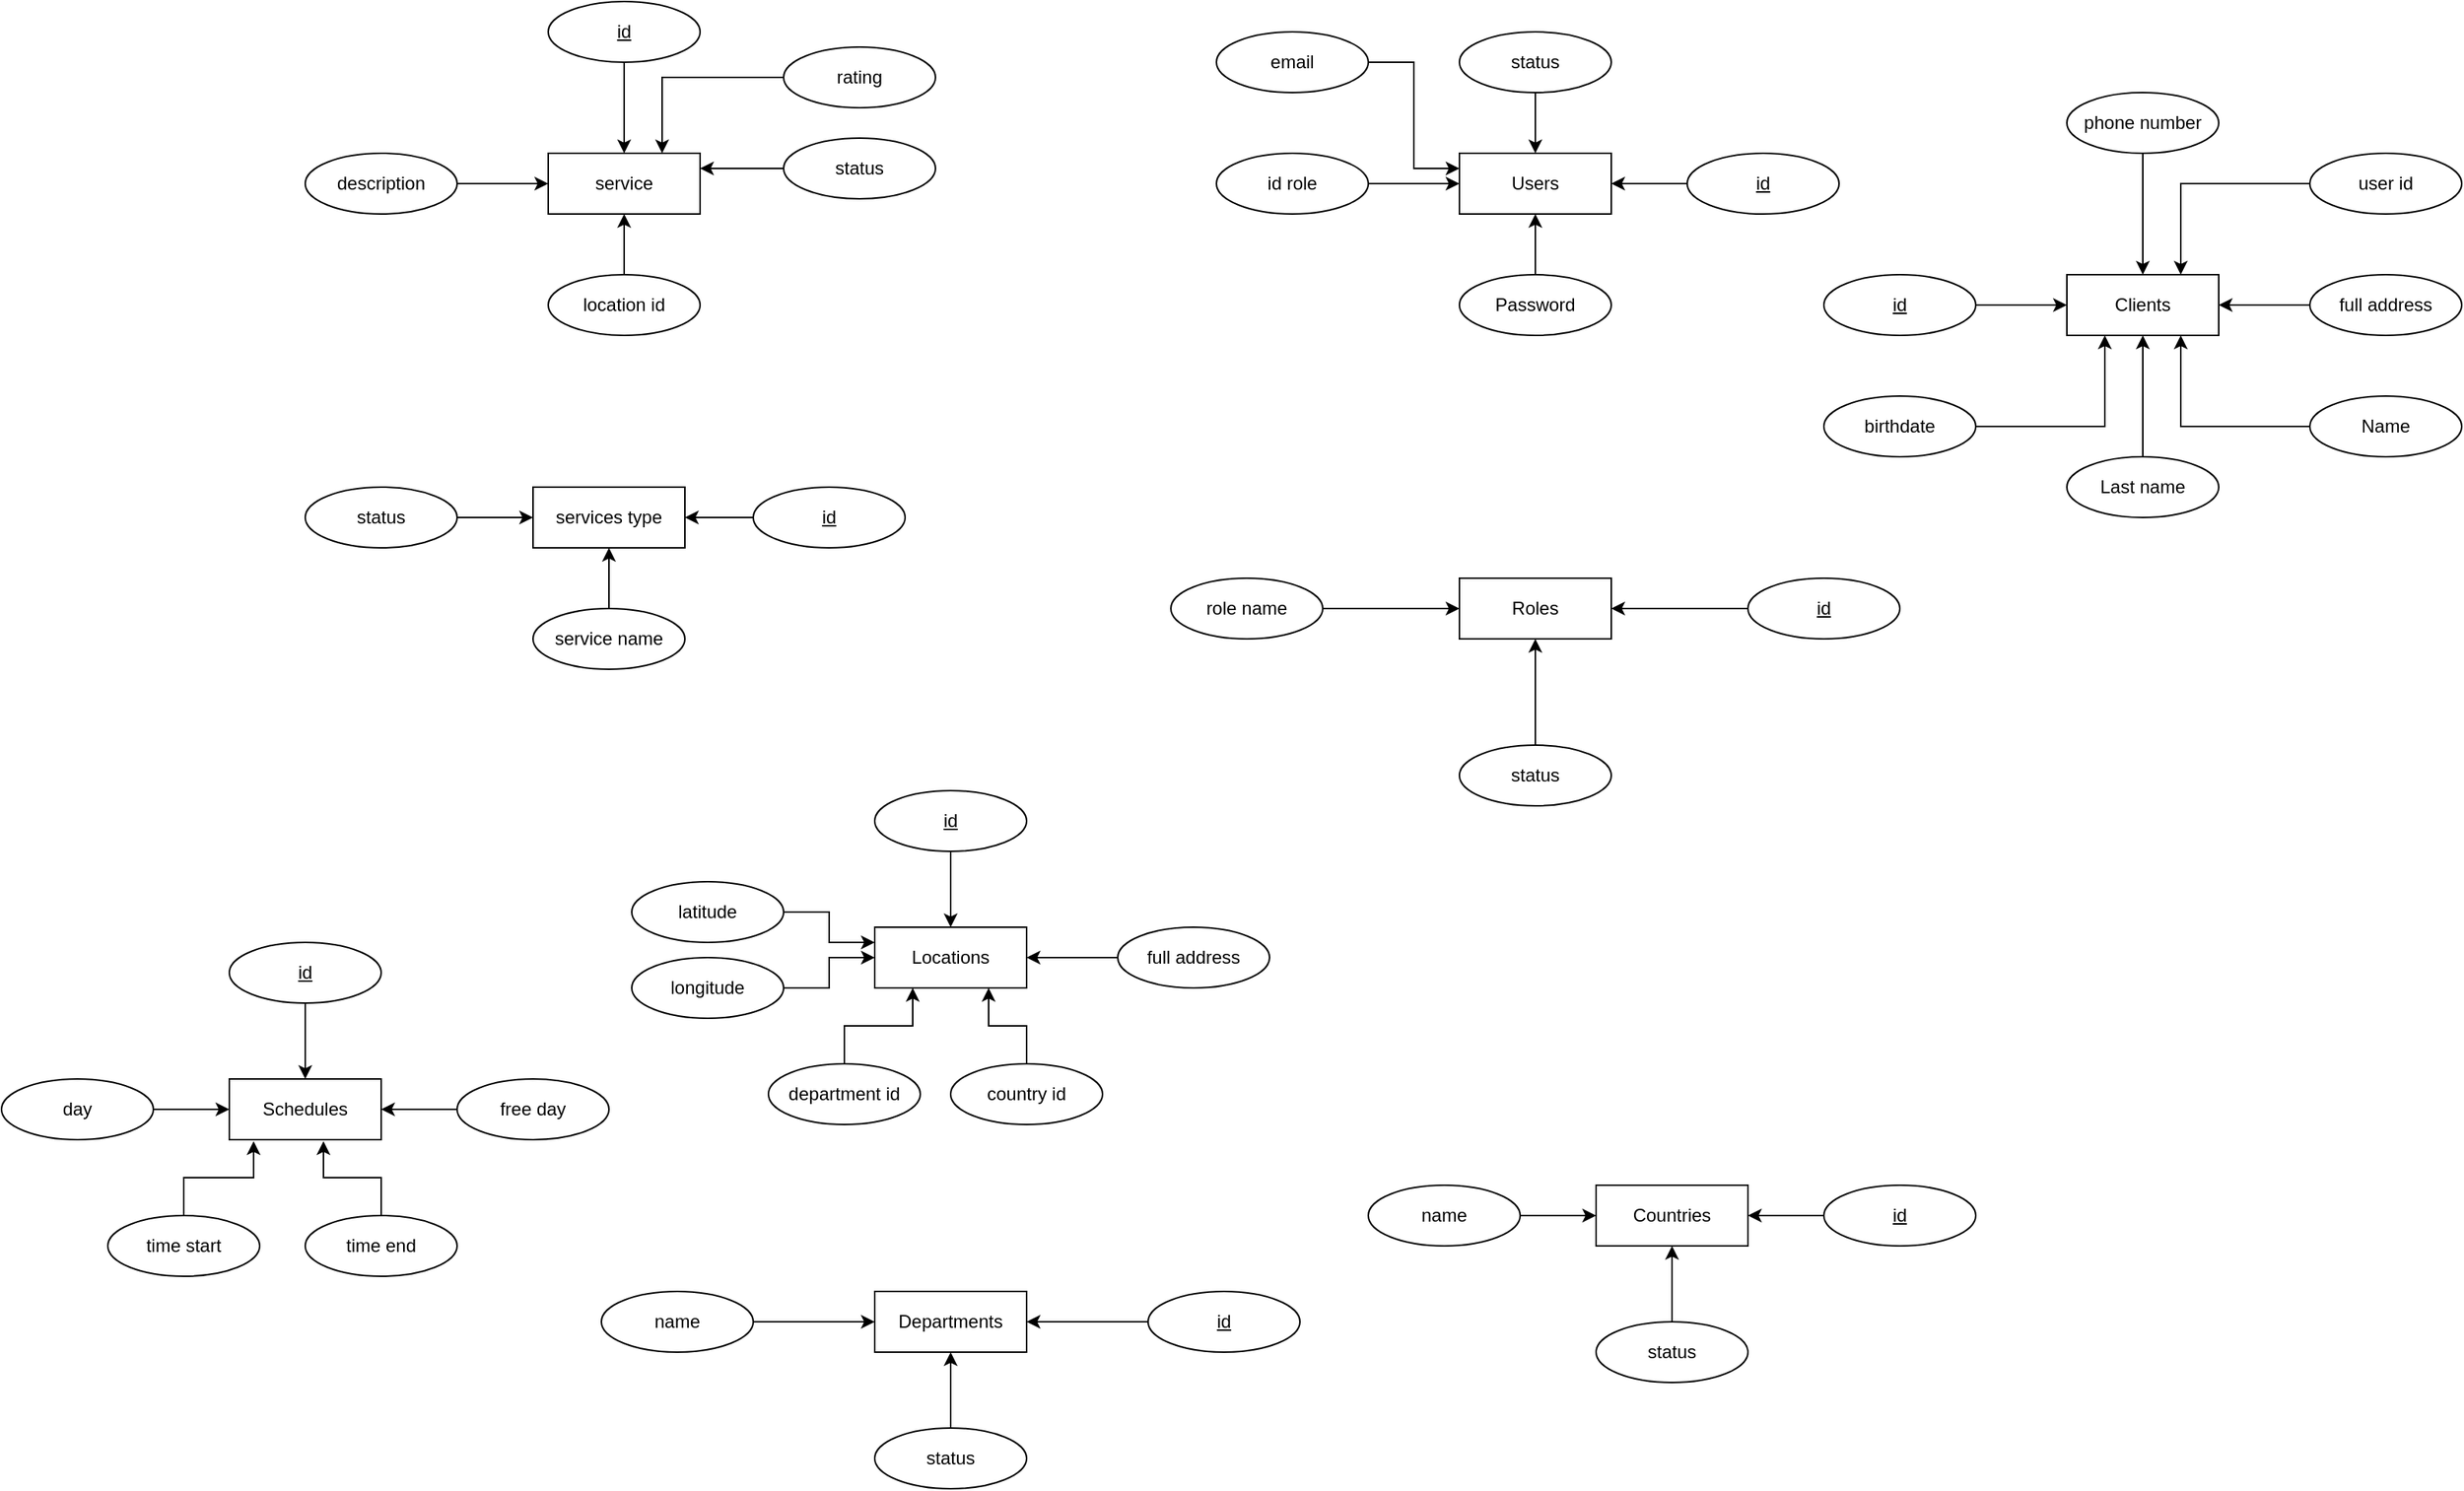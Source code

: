 <mxfile version="21.7.2" type="github">
  <diagram name="Page-1" id="4ZnNFXyoEZe7LMFONqr0">
    <mxGraphModel dx="2204" dy="866" grid="1" gridSize="10" guides="1" tooltips="1" connect="1" arrows="1" fold="1" page="1" pageScale="1" pageWidth="850" pageHeight="1100" math="0" shadow="0">
      <root>
        <mxCell id="0" />
        <mxCell id="1" parent="0" />
        <mxCell id="6k_cG2A3B_EXTdvcoZ3U-2" value="service" style="whiteSpace=wrap;html=1;align=center;" parent="1" vertex="1">
          <mxGeometry x="320" y="200" width="100" height="40" as="geometry" />
        </mxCell>
        <mxCell id="6k_cG2A3B_EXTdvcoZ3U-3" value="" style="line;strokeWidth=1;rotatable=0;dashed=0;labelPosition=right;align=left;verticalAlign=middle;spacingTop=0;spacingLeft=6;points=[];portConstraint=eastwest;" parent="1" vertex="1">
          <mxGeometry x="360" y="300" width="80" as="geometry" />
        </mxCell>
        <mxCell id="6k_cG2A3B_EXTdvcoZ3U-9" style="edgeStyle=orthogonalEdgeStyle;rounded=0;orthogonalLoop=1;jettySize=auto;html=1;" parent="1" source="6k_cG2A3B_EXTdvcoZ3U-8" target="6k_cG2A3B_EXTdvcoZ3U-2" edge="1">
          <mxGeometry relative="1" as="geometry" />
        </mxCell>
        <mxCell id="6k_cG2A3B_EXTdvcoZ3U-8" value="id" style="ellipse;whiteSpace=wrap;html=1;align=center;fontStyle=4;" parent="1" vertex="1">
          <mxGeometry x="320" y="100" width="100" height="40" as="geometry" />
        </mxCell>
        <mxCell id="cRTT1cxP6jYHeAvb0ybd-16" style="edgeStyle=orthogonalEdgeStyle;rounded=0;orthogonalLoop=1;jettySize=auto;html=1;entryX=0.75;entryY=0;entryDx=0;entryDy=0;" edge="1" parent="1" source="6k_cG2A3B_EXTdvcoZ3U-10" target="6k_cG2A3B_EXTdvcoZ3U-2">
          <mxGeometry relative="1" as="geometry" />
        </mxCell>
        <mxCell id="6k_cG2A3B_EXTdvcoZ3U-10" value="rating" style="ellipse;whiteSpace=wrap;html=1;align=center;" parent="1" vertex="1">
          <mxGeometry x="475" y="130" width="100" height="40" as="geometry" />
        </mxCell>
        <mxCell id="6k_cG2A3B_EXTdvcoZ3U-18" style="edgeStyle=orthogonalEdgeStyle;rounded=0;orthogonalLoop=1;jettySize=auto;html=1;entryX=0;entryY=0.5;entryDx=0;entryDy=0;" parent="1" source="6k_cG2A3B_EXTdvcoZ3U-17" target="6k_cG2A3B_EXTdvcoZ3U-2" edge="1">
          <mxGeometry relative="1" as="geometry" />
        </mxCell>
        <mxCell id="6k_cG2A3B_EXTdvcoZ3U-17" value="description" style="ellipse;whiteSpace=wrap;html=1;align=center;" parent="1" vertex="1">
          <mxGeometry x="160" y="200" width="100" height="40" as="geometry" />
        </mxCell>
        <mxCell id="2XloK-BeQbmO1Se2qZyU-5" style="edgeStyle=orthogonalEdgeStyle;rounded=0;orthogonalLoop=1;jettySize=auto;html=1;entryX=0.5;entryY=1;entryDx=0;entryDy=0;" parent="1" source="2XloK-BeQbmO1Se2qZyU-1" target="2XloK-BeQbmO1Se2qZyU-8" edge="1">
          <mxGeometry relative="1" as="geometry">
            <mxPoint x="315" y="440" as="targetPoint" />
          </mxGeometry>
        </mxCell>
        <mxCell id="2XloK-BeQbmO1Se2qZyU-1" value="service name" style="ellipse;whiteSpace=wrap;html=1;align=center;" parent="1" vertex="1">
          <mxGeometry x="310" y="500" width="100" height="40" as="geometry" />
        </mxCell>
        <mxCell id="2XloK-BeQbmO1Se2qZyU-4" style="edgeStyle=orthogonalEdgeStyle;rounded=0;orthogonalLoop=1;jettySize=auto;html=1;entryX=1;entryY=0.5;entryDx=0;entryDy=0;" parent="1" source="2XloK-BeQbmO1Se2qZyU-3" target="2XloK-BeQbmO1Se2qZyU-8" edge="1">
          <mxGeometry relative="1" as="geometry">
            <mxPoint x="415" y="440" as="targetPoint" />
          </mxGeometry>
        </mxCell>
        <mxCell id="2XloK-BeQbmO1Se2qZyU-3" value="id" style="ellipse;whiteSpace=wrap;html=1;align=center;fontStyle=4;" parent="1" vertex="1">
          <mxGeometry x="455" y="420" width="100" height="40" as="geometry" />
        </mxCell>
        <mxCell id="2XloK-BeQbmO1Se2qZyU-7" style="edgeStyle=orthogonalEdgeStyle;rounded=0;orthogonalLoop=1;jettySize=auto;html=1;entryX=0.5;entryY=1;entryDx=0;entryDy=0;" parent="1" source="2XloK-BeQbmO1Se2qZyU-6" target="6k_cG2A3B_EXTdvcoZ3U-2" edge="1">
          <mxGeometry relative="1" as="geometry" />
        </mxCell>
        <mxCell id="2XloK-BeQbmO1Se2qZyU-6" value="location id" style="ellipse;whiteSpace=wrap;html=1;align=center;" parent="1" vertex="1">
          <mxGeometry x="320" y="280" width="100" height="40" as="geometry" />
        </mxCell>
        <mxCell id="2XloK-BeQbmO1Se2qZyU-8" value="services type" style="whiteSpace=wrap;html=1;align=center;" parent="1" vertex="1">
          <mxGeometry x="310" y="420" width="100" height="40" as="geometry" />
        </mxCell>
        <mxCell id="2XloK-BeQbmO1Se2qZyU-12" style="edgeStyle=orthogonalEdgeStyle;rounded=0;orthogonalLoop=1;jettySize=auto;html=1;entryX=1;entryY=0.25;entryDx=0;entryDy=0;" parent="1" source="2XloK-BeQbmO1Se2qZyU-11" target="6k_cG2A3B_EXTdvcoZ3U-2" edge="1">
          <mxGeometry relative="1" as="geometry" />
        </mxCell>
        <mxCell id="2XloK-BeQbmO1Se2qZyU-11" value="status" style="ellipse;whiteSpace=wrap;html=1;align=center;" parent="1" vertex="1">
          <mxGeometry x="475" y="190" width="100" height="40" as="geometry" />
        </mxCell>
        <mxCell id="2XloK-BeQbmO1Se2qZyU-14" style="edgeStyle=orthogonalEdgeStyle;rounded=0;orthogonalLoop=1;jettySize=auto;html=1;entryX=0;entryY=0.5;entryDx=0;entryDy=0;" parent="1" source="2XloK-BeQbmO1Se2qZyU-13" target="2XloK-BeQbmO1Se2qZyU-8" edge="1">
          <mxGeometry relative="1" as="geometry" />
        </mxCell>
        <mxCell id="2XloK-BeQbmO1Se2qZyU-13" value="status" style="ellipse;whiteSpace=wrap;html=1;align=center;" parent="1" vertex="1">
          <mxGeometry x="160" y="420" width="100" height="40" as="geometry" />
        </mxCell>
        <mxCell id="l1hx-izmJNsPAIyKJFCx-1" value="Users" style="whiteSpace=wrap;html=1;align=center;" parent="1" vertex="1">
          <mxGeometry x="920" y="200" width="100" height="40" as="geometry" />
        </mxCell>
        <mxCell id="cRTT1cxP6jYHeAvb0ybd-17" value="" style="edgeStyle=orthogonalEdgeStyle;rounded=0;orthogonalLoop=1;jettySize=auto;html=1;" edge="1" parent="1" source="l1hx-izmJNsPAIyKJFCx-6" target="l1hx-izmJNsPAIyKJFCx-1">
          <mxGeometry relative="1" as="geometry" />
        </mxCell>
        <mxCell id="l1hx-izmJNsPAIyKJFCx-6" value="Password" style="ellipse;whiteSpace=wrap;html=1;align=center;" parent="1" vertex="1">
          <mxGeometry x="920" y="280" width="100" height="40" as="geometry" />
        </mxCell>
        <mxCell id="l1hx-izmJNsPAIyKJFCx-9" value="" style="edgeStyle=orthogonalEdgeStyle;rounded=0;orthogonalLoop=1;jettySize=auto;html=1;" parent="1" source="l1hx-izmJNsPAIyKJFCx-8" target="l1hx-izmJNsPAIyKJFCx-1" edge="1">
          <mxGeometry relative="1" as="geometry" />
        </mxCell>
        <mxCell id="l1hx-izmJNsPAIyKJFCx-8" value="status" style="ellipse;whiteSpace=wrap;html=1;align=center;" parent="1" vertex="1">
          <mxGeometry x="920" y="120" width="100" height="40" as="geometry" />
        </mxCell>
        <mxCell id="l1hx-izmJNsPAIyKJFCx-11" value="" style="edgeStyle=orthogonalEdgeStyle;rounded=0;orthogonalLoop=1;jettySize=auto;html=1;" parent="1" source="l1hx-izmJNsPAIyKJFCx-10" target="l1hx-izmJNsPAIyKJFCx-1" edge="1">
          <mxGeometry relative="1" as="geometry" />
        </mxCell>
        <mxCell id="l1hx-izmJNsPAIyKJFCx-10" value="id role" style="ellipse;whiteSpace=wrap;html=1;align=center;" parent="1" vertex="1">
          <mxGeometry x="760" y="200" width="100" height="40" as="geometry" />
        </mxCell>
        <mxCell id="cRTT1cxP6jYHeAvb0ybd-18" value="" style="edgeStyle=orthogonalEdgeStyle;rounded=0;orthogonalLoop=1;jettySize=auto;html=1;" edge="1" parent="1" source="l1hx-izmJNsPAIyKJFCx-12" target="l1hx-izmJNsPAIyKJFCx-1">
          <mxGeometry relative="1" as="geometry" />
        </mxCell>
        <mxCell id="l1hx-izmJNsPAIyKJFCx-12" value="id" style="ellipse;whiteSpace=wrap;html=1;align=center;fontStyle=4;" parent="1" vertex="1">
          <mxGeometry x="1070" y="200" width="100" height="40" as="geometry" />
        </mxCell>
        <mxCell id="l1hx-izmJNsPAIyKJFCx-16" value="Roles" style="whiteSpace=wrap;html=1;align=center;" parent="1" vertex="1">
          <mxGeometry x="920" y="480" width="100" height="40" as="geometry" />
        </mxCell>
        <mxCell id="l1hx-izmJNsPAIyKJFCx-18" value="" style="edgeStyle=orthogonalEdgeStyle;rounded=0;orthogonalLoop=1;jettySize=auto;html=1;" parent="1" source="l1hx-izmJNsPAIyKJFCx-17" target="l1hx-izmJNsPAIyKJFCx-16" edge="1">
          <mxGeometry relative="1" as="geometry" />
        </mxCell>
        <mxCell id="l1hx-izmJNsPAIyKJFCx-17" value="role name" style="ellipse;whiteSpace=wrap;html=1;align=center;" parent="1" vertex="1">
          <mxGeometry x="730" y="480" width="100" height="40" as="geometry" />
        </mxCell>
        <mxCell id="l1hx-izmJNsPAIyKJFCx-20" value="" style="edgeStyle=orthogonalEdgeStyle;rounded=0;orthogonalLoop=1;jettySize=auto;html=1;" parent="1" source="l1hx-izmJNsPAIyKJFCx-19" target="l1hx-izmJNsPAIyKJFCx-16" edge="1">
          <mxGeometry relative="1" as="geometry" />
        </mxCell>
        <mxCell id="l1hx-izmJNsPAIyKJFCx-19" value="status" style="ellipse;whiteSpace=wrap;html=1;align=center;" parent="1" vertex="1">
          <mxGeometry x="920" y="590" width="100" height="40" as="geometry" />
        </mxCell>
        <mxCell id="l1hx-izmJNsPAIyKJFCx-22" value="" style="edgeStyle=orthogonalEdgeStyle;rounded=0;orthogonalLoop=1;jettySize=auto;html=1;" parent="1" source="l1hx-izmJNsPAIyKJFCx-21" target="l1hx-izmJNsPAIyKJFCx-16" edge="1">
          <mxGeometry relative="1" as="geometry" />
        </mxCell>
        <mxCell id="l1hx-izmJNsPAIyKJFCx-21" value="id" style="ellipse;whiteSpace=wrap;html=1;align=center;fontStyle=4;" parent="1" vertex="1">
          <mxGeometry x="1110" y="480" width="100" height="40" as="geometry" />
        </mxCell>
        <mxCell id="8v3DLjQhCp5-PkDh0FPm-2" value="Locations" style="whiteSpace=wrap;html=1;align=center;" parent="1" vertex="1">
          <mxGeometry x="535" y="710" width="100" height="40" as="geometry" />
        </mxCell>
        <mxCell id="8v3DLjQhCp5-PkDh0FPm-6" value="" style="edgeStyle=orthogonalEdgeStyle;rounded=0;orthogonalLoop=1;jettySize=auto;html=1;" parent="1" source="8v3DLjQhCp5-PkDh0FPm-3" target="8v3DLjQhCp5-PkDh0FPm-2" edge="1">
          <mxGeometry relative="1" as="geometry" />
        </mxCell>
        <mxCell id="8v3DLjQhCp5-PkDh0FPm-3" value="full address" style="ellipse;whiteSpace=wrap;html=1;align=center;" parent="1" vertex="1">
          <mxGeometry x="695" y="710" width="100" height="40" as="geometry" />
        </mxCell>
        <mxCell id="8v3DLjQhCp5-PkDh0FPm-7" value="" style="edgeStyle=orthogonalEdgeStyle;rounded=0;orthogonalLoop=1;jettySize=auto;html=1;" parent="1" source="8v3DLjQhCp5-PkDh0FPm-5" target="8v3DLjQhCp5-PkDh0FPm-2" edge="1">
          <mxGeometry relative="1" as="geometry" />
        </mxCell>
        <mxCell id="8v3DLjQhCp5-PkDh0FPm-5" value="id" style="ellipse;whiteSpace=wrap;html=1;align=center;fontStyle=4;" parent="1" vertex="1">
          <mxGeometry x="535" y="620" width="100" height="40" as="geometry" />
        </mxCell>
        <mxCell id="8v3DLjQhCp5-PkDh0FPm-9" value="" style="edgeStyle=orthogonalEdgeStyle;rounded=0;orthogonalLoop=1;jettySize=auto;html=1;entryX=0;entryY=0.25;entryDx=0;entryDy=0;" parent="1" source="8v3DLjQhCp5-PkDh0FPm-8" target="8v3DLjQhCp5-PkDh0FPm-2" edge="1">
          <mxGeometry relative="1" as="geometry" />
        </mxCell>
        <mxCell id="8v3DLjQhCp5-PkDh0FPm-8" value="latitude" style="ellipse;whiteSpace=wrap;html=1;align=center;" parent="1" vertex="1">
          <mxGeometry x="375" y="680" width="100" height="40" as="geometry" />
        </mxCell>
        <mxCell id="8v3DLjQhCp5-PkDh0FPm-13" value="" style="edgeStyle=orthogonalEdgeStyle;rounded=0;orthogonalLoop=1;jettySize=auto;html=1;entryX=0.25;entryY=1;entryDx=0;entryDy=0;" parent="1" source="8v3DLjQhCp5-PkDh0FPm-12" target="8v3DLjQhCp5-PkDh0FPm-2" edge="1">
          <mxGeometry relative="1" as="geometry" />
        </mxCell>
        <mxCell id="8v3DLjQhCp5-PkDh0FPm-12" value="department id" style="ellipse;whiteSpace=wrap;html=1;align=center;" parent="1" vertex="1">
          <mxGeometry x="465" y="800" width="100" height="40" as="geometry" />
        </mxCell>
        <mxCell id="8v3DLjQhCp5-PkDh0FPm-15" value="" style="edgeStyle=orthogonalEdgeStyle;rounded=0;orthogonalLoop=1;jettySize=auto;html=1;entryX=0.75;entryY=1;entryDx=0;entryDy=0;" parent="1" source="8v3DLjQhCp5-PkDh0FPm-14" target="8v3DLjQhCp5-PkDh0FPm-2" edge="1">
          <mxGeometry relative="1" as="geometry" />
        </mxCell>
        <mxCell id="8v3DLjQhCp5-PkDh0FPm-14" value="country id" style="ellipse;whiteSpace=wrap;html=1;align=center;" parent="1" vertex="1">
          <mxGeometry x="585" y="800" width="100" height="40" as="geometry" />
        </mxCell>
        <mxCell id="8v3DLjQhCp5-PkDh0FPm-16" value="Departments" style="whiteSpace=wrap;html=1;align=center;" parent="1" vertex="1">
          <mxGeometry x="535" y="950" width="100" height="40" as="geometry" />
        </mxCell>
        <mxCell id="8v3DLjQhCp5-PkDh0FPm-18" value="" style="edgeStyle=orthogonalEdgeStyle;rounded=0;orthogonalLoop=1;jettySize=auto;html=1;" parent="1" source="8v3DLjQhCp5-PkDh0FPm-17" target="8v3DLjQhCp5-PkDh0FPm-16" edge="1">
          <mxGeometry relative="1" as="geometry" />
        </mxCell>
        <mxCell id="8v3DLjQhCp5-PkDh0FPm-17" value="name" style="ellipse;whiteSpace=wrap;html=1;align=center;" parent="1" vertex="1">
          <mxGeometry x="355" y="950" width="100" height="40" as="geometry" />
        </mxCell>
        <mxCell id="8v3DLjQhCp5-PkDh0FPm-20" value="" style="edgeStyle=orthogonalEdgeStyle;rounded=0;orthogonalLoop=1;jettySize=auto;html=1;" parent="1" source="8v3DLjQhCp5-PkDh0FPm-19" target="8v3DLjQhCp5-PkDh0FPm-16" edge="1">
          <mxGeometry relative="1" as="geometry" />
        </mxCell>
        <mxCell id="8v3DLjQhCp5-PkDh0FPm-19" value="id" style="ellipse;whiteSpace=wrap;html=1;align=center;fontStyle=4;" parent="1" vertex="1">
          <mxGeometry x="715" y="950" width="100" height="40" as="geometry" />
        </mxCell>
        <mxCell id="8v3DLjQhCp5-PkDh0FPm-22" value="" style="edgeStyle=orthogonalEdgeStyle;rounded=0;orthogonalLoop=1;jettySize=auto;html=1;" parent="1" source="8v3DLjQhCp5-PkDh0FPm-21" target="8v3DLjQhCp5-PkDh0FPm-16" edge="1">
          <mxGeometry relative="1" as="geometry" />
        </mxCell>
        <mxCell id="8v3DLjQhCp5-PkDh0FPm-21" value="status" style="ellipse;whiteSpace=wrap;html=1;align=center;" parent="1" vertex="1">
          <mxGeometry x="535" y="1040" width="100" height="40" as="geometry" />
        </mxCell>
        <mxCell id="8v3DLjQhCp5-PkDh0FPm-23" value="Countries" style="whiteSpace=wrap;html=1;align=center;" parent="1" vertex="1">
          <mxGeometry x="1010" y="880" width="100" height="40" as="geometry" />
        </mxCell>
        <mxCell id="8v3DLjQhCp5-PkDh0FPm-25" value="" style="edgeStyle=orthogonalEdgeStyle;rounded=0;orthogonalLoop=1;jettySize=auto;html=1;" parent="1" source="8v3DLjQhCp5-PkDh0FPm-24" target="8v3DLjQhCp5-PkDh0FPm-23" edge="1">
          <mxGeometry relative="1" as="geometry" />
        </mxCell>
        <mxCell id="8v3DLjQhCp5-PkDh0FPm-24" value="name" style="ellipse;whiteSpace=wrap;html=1;align=center;" parent="1" vertex="1">
          <mxGeometry x="860" y="880" width="100" height="40" as="geometry" />
        </mxCell>
        <mxCell id="8v3DLjQhCp5-PkDh0FPm-29" value="" style="edgeStyle=orthogonalEdgeStyle;rounded=0;orthogonalLoop=1;jettySize=auto;html=1;" parent="1" source="8v3DLjQhCp5-PkDh0FPm-26" target="8v3DLjQhCp5-PkDh0FPm-23" edge="1">
          <mxGeometry relative="1" as="geometry" />
        </mxCell>
        <mxCell id="8v3DLjQhCp5-PkDh0FPm-26" value="status" style="ellipse;whiteSpace=wrap;html=1;align=center;" parent="1" vertex="1">
          <mxGeometry x="1010" y="970" width="100" height="40" as="geometry" />
        </mxCell>
        <mxCell id="8v3DLjQhCp5-PkDh0FPm-28" value="" style="edgeStyle=orthogonalEdgeStyle;rounded=0;orthogonalLoop=1;jettySize=auto;html=1;" parent="1" source="8v3DLjQhCp5-PkDh0FPm-27" target="8v3DLjQhCp5-PkDh0FPm-23" edge="1">
          <mxGeometry relative="1" as="geometry" />
        </mxCell>
        <mxCell id="8v3DLjQhCp5-PkDh0FPm-27" value="id" style="ellipse;whiteSpace=wrap;html=1;align=center;fontStyle=4;" parent="1" vertex="1">
          <mxGeometry x="1160" y="880" width="100" height="40" as="geometry" />
        </mxCell>
        <mxCell id="9D9NXuqt50OXcZtr8fNS-1" value="Schedules" style="whiteSpace=wrap;html=1;align=center;" parent="1" vertex="1">
          <mxGeometry x="110" y="810" width="100" height="40" as="geometry" />
        </mxCell>
        <mxCell id="9D9NXuqt50OXcZtr8fNS-3" style="edgeStyle=orthogonalEdgeStyle;rounded=0;orthogonalLoop=1;jettySize=auto;html=1;entryX=0.5;entryY=0;entryDx=0;entryDy=0;" parent="1" source="9D9NXuqt50OXcZtr8fNS-2" target="9D9NXuqt50OXcZtr8fNS-1" edge="1">
          <mxGeometry relative="1" as="geometry" />
        </mxCell>
        <mxCell id="9D9NXuqt50OXcZtr8fNS-2" value="id" style="ellipse;whiteSpace=wrap;html=1;align=center;fontStyle=4;" parent="1" vertex="1">
          <mxGeometry x="110" y="720" width="100" height="40" as="geometry" />
        </mxCell>
        <mxCell id="9D9NXuqt50OXcZtr8fNS-5" value="" style="edgeStyle=orthogonalEdgeStyle;rounded=0;orthogonalLoop=1;jettySize=auto;html=1;" parent="1" source="9D9NXuqt50OXcZtr8fNS-4" target="9D9NXuqt50OXcZtr8fNS-1" edge="1">
          <mxGeometry relative="1" as="geometry" />
        </mxCell>
        <mxCell id="9D9NXuqt50OXcZtr8fNS-4" value="day" style="ellipse;whiteSpace=wrap;html=1;align=center;" parent="1" vertex="1">
          <mxGeometry x="-40" y="810" width="100" height="40" as="geometry" />
        </mxCell>
        <mxCell id="9D9NXuqt50OXcZtr8fNS-8" style="edgeStyle=orthogonalEdgeStyle;rounded=0;orthogonalLoop=1;jettySize=auto;html=1;entryX=0.16;entryY=1.025;entryDx=0;entryDy=0;entryPerimeter=0;" parent="1" source="9D9NXuqt50OXcZtr8fNS-6" target="9D9NXuqt50OXcZtr8fNS-1" edge="1">
          <mxGeometry relative="1" as="geometry" />
        </mxCell>
        <mxCell id="9D9NXuqt50OXcZtr8fNS-6" value="time start" style="ellipse;whiteSpace=wrap;html=1;align=center;" parent="1" vertex="1">
          <mxGeometry x="30" y="900" width="100" height="40" as="geometry" />
        </mxCell>
        <mxCell id="9D9NXuqt50OXcZtr8fNS-10" style="edgeStyle=orthogonalEdgeStyle;rounded=0;orthogonalLoop=1;jettySize=auto;html=1;entryX=0.62;entryY=1.025;entryDx=0;entryDy=0;entryPerimeter=0;" parent="1" source="9D9NXuqt50OXcZtr8fNS-9" target="9D9NXuqt50OXcZtr8fNS-1" edge="1">
          <mxGeometry relative="1" as="geometry" />
        </mxCell>
        <mxCell id="9D9NXuqt50OXcZtr8fNS-9" value="time end" style="ellipse;whiteSpace=wrap;html=1;align=center;" parent="1" vertex="1">
          <mxGeometry x="160" y="900" width="100" height="40" as="geometry" />
        </mxCell>
        <mxCell id="9D9NXuqt50OXcZtr8fNS-12" value="" style="edgeStyle=orthogonalEdgeStyle;rounded=0;orthogonalLoop=1;jettySize=auto;html=1;" parent="1" source="9D9NXuqt50OXcZtr8fNS-11" target="9D9NXuqt50OXcZtr8fNS-1" edge="1">
          <mxGeometry relative="1" as="geometry" />
        </mxCell>
        <mxCell id="9D9NXuqt50OXcZtr8fNS-11" value="free day" style="ellipse;whiteSpace=wrap;html=1;align=center;" parent="1" vertex="1">
          <mxGeometry x="260" y="810" width="100" height="40" as="geometry" />
        </mxCell>
        <mxCell id="7ZLz8YZQ10QQv2WcFn_e-2" value="" style="edgeStyle=orthogonalEdgeStyle;rounded=0;orthogonalLoop=1;jettySize=auto;html=1;" parent="1" source="7ZLz8YZQ10QQv2WcFn_e-1" target="8v3DLjQhCp5-PkDh0FPm-2" edge="1">
          <mxGeometry relative="1" as="geometry" />
        </mxCell>
        <mxCell id="7ZLz8YZQ10QQv2WcFn_e-1" value="longitude" style="ellipse;whiteSpace=wrap;html=1;align=center;" parent="1" vertex="1">
          <mxGeometry x="375" y="730" width="100" height="40" as="geometry" />
        </mxCell>
        <mxCell id="cRTT1cxP6jYHeAvb0ybd-1" value="Clients" style="whiteSpace=wrap;html=1;align=center;" vertex="1" parent="1">
          <mxGeometry x="1320" y="280" width="100" height="40" as="geometry" />
        </mxCell>
        <mxCell id="cRTT1cxP6jYHeAvb0ybd-3" value="" style="edgeStyle=orthogonalEdgeStyle;rounded=0;orthogonalLoop=1;jettySize=auto;html=1;" edge="1" parent="1" source="cRTT1cxP6jYHeAvb0ybd-2" target="cRTT1cxP6jYHeAvb0ybd-1">
          <mxGeometry relative="1" as="geometry" />
        </mxCell>
        <mxCell id="cRTT1cxP6jYHeAvb0ybd-2" value="full address" style="ellipse;whiteSpace=wrap;html=1;align=center;" vertex="1" parent="1">
          <mxGeometry x="1480" y="280" width="100" height="40" as="geometry" />
        </mxCell>
        <mxCell id="cRTT1cxP6jYHeAvb0ybd-5" style="edgeStyle=orthogonalEdgeStyle;rounded=0;orthogonalLoop=1;jettySize=auto;html=1;entryX=0.75;entryY=0;entryDx=0;entryDy=0;" edge="1" parent="1" source="cRTT1cxP6jYHeAvb0ybd-4" target="cRTT1cxP6jYHeAvb0ybd-1">
          <mxGeometry relative="1" as="geometry" />
        </mxCell>
        <mxCell id="cRTT1cxP6jYHeAvb0ybd-4" value="user id" style="ellipse;whiteSpace=wrap;html=1;align=center;" vertex="1" parent="1">
          <mxGeometry x="1480" y="200" width="100" height="40" as="geometry" />
        </mxCell>
        <mxCell id="cRTT1cxP6jYHeAvb0ybd-7" style="edgeStyle=orthogonalEdgeStyle;rounded=0;orthogonalLoop=1;jettySize=auto;html=1;entryX=0.75;entryY=1;entryDx=0;entryDy=0;" edge="1" parent="1" source="cRTT1cxP6jYHeAvb0ybd-6" target="cRTT1cxP6jYHeAvb0ybd-1">
          <mxGeometry relative="1" as="geometry">
            <Array as="points">
              <mxPoint x="1395" y="380" />
            </Array>
          </mxGeometry>
        </mxCell>
        <mxCell id="cRTT1cxP6jYHeAvb0ybd-6" value="Name" style="ellipse;whiteSpace=wrap;html=1;align=center;" vertex="1" parent="1">
          <mxGeometry x="1480" y="360" width="100" height="40" as="geometry" />
        </mxCell>
        <mxCell id="cRTT1cxP6jYHeAvb0ybd-9" style="edgeStyle=orthogonalEdgeStyle;rounded=0;orthogonalLoop=1;jettySize=auto;html=1;entryX=0.5;entryY=1;entryDx=0;entryDy=0;" edge="1" parent="1" source="cRTT1cxP6jYHeAvb0ybd-8" target="cRTT1cxP6jYHeAvb0ybd-1">
          <mxGeometry relative="1" as="geometry" />
        </mxCell>
        <mxCell id="cRTT1cxP6jYHeAvb0ybd-8" value="Last name" style="ellipse;whiteSpace=wrap;html=1;align=center;" vertex="1" parent="1">
          <mxGeometry x="1320" y="400" width="100" height="40" as="geometry" />
        </mxCell>
        <mxCell id="cRTT1cxP6jYHeAvb0ybd-11" style="edgeStyle=orthogonalEdgeStyle;rounded=0;orthogonalLoop=1;jettySize=auto;html=1;entryX=0.5;entryY=0;entryDx=0;entryDy=0;" edge="1" parent="1" source="cRTT1cxP6jYHeAvb0ybd-10" target="cRTT1cxP6jYHeAvb0ybd-1">
          <mxGeometry relative="1" as="geometry" />
        </mxCell>
        <mxCell id="cRTT1cxP6jYHeAvb0ybd-10" value="phone number" style="ellipse;whiteSpace=wrap;html=1;align=center;" vertex="1" parent="1">
          <mxGeometry x="1320" y="160" width="100" height="40" as="geometry" />
        </mxCell>
        <mxCell id="cRTT1cxP6jYHeAvb0ybd-13" value="" style="edgeStyle=orthogonalEdgeStyle;rounded=0;orthogonalLoop=1;jettySize=auto;html=1;" edge="1" parent="1" source="cRTT1cxP6jYHeAvb0ybd-12" target="cRTT1cxP6jYHeAvb0ybd-1">
          <mxGeometry relative="1" as="geometry" />
        </mxCell>
        <mxCell id="cRTT1cxP6jYHeAvb0ybd-12" value="id" style="ellipse;whiteSpace=wrap;html=1;align=center;fontStyle=4;" vertex="1" parent="1">
          <mxGeometry x="1160" y="280" width="100" height="40" as="geometry" />
        </mxCell>
        <mxCell id="cRTT1cxP6jYHeAvb0ybd-15" style="edgeStyle=orthogonalEdgeStyle;rounded=0;orthogonalLoop=1;jettySize=auto;html=1;entryX=0.25;entryY=1;entryDx=0;entryDy=0;" edge="1" parent="1" source="cRTT1cxP6jYHeAvb0ybd-14" target="cRTT1cxP6jYHeAvb0ybd-1">
          <mxGeometry relative="1" as="geometry" />
        </mxCell>
        <mxCell id="cRTT1cxP6jYHeAvb0ybd-14" value="birthdate" style="ellipse;whiteSpace=wrap;html=1;align=center;" vertex="1" parent="1">
          <mxGeometry x="1160" y="360" width="100" height="40" as="geometry" />
        </mxCell>
        <mxCell id="cRTT1cxP6jYHeAvb0ybd-20" style="edgeStyle=orthogonalEdgeStyle;rounded=0;orthogonalLoop=1;jettySize=auto;html=1;entryX=0;entryY=0.25;entryDx=0;entryDy=0;" edge="1" parent="1" source="cRTT1cxP6jYHeAvb0ybd-19" target="l1hx-izmJNsPAIyKJFCx-1">
          <mxGeometry relative="1" as="geometry" />
        </mxCell>
        <mxCell id="cRTT1cxP6jYHeAvb0ybd-19" value="email" style="ellipse;whiteSpace=wrap;html=1;align=center;" vertex="1" parent="1">
          <mxGeometry x="760" y="120" width="100" height="40" as="geometry" />
        </mxCell>
      </root>
    </mxGraphModel>
  </diagram>
</mxfile>
